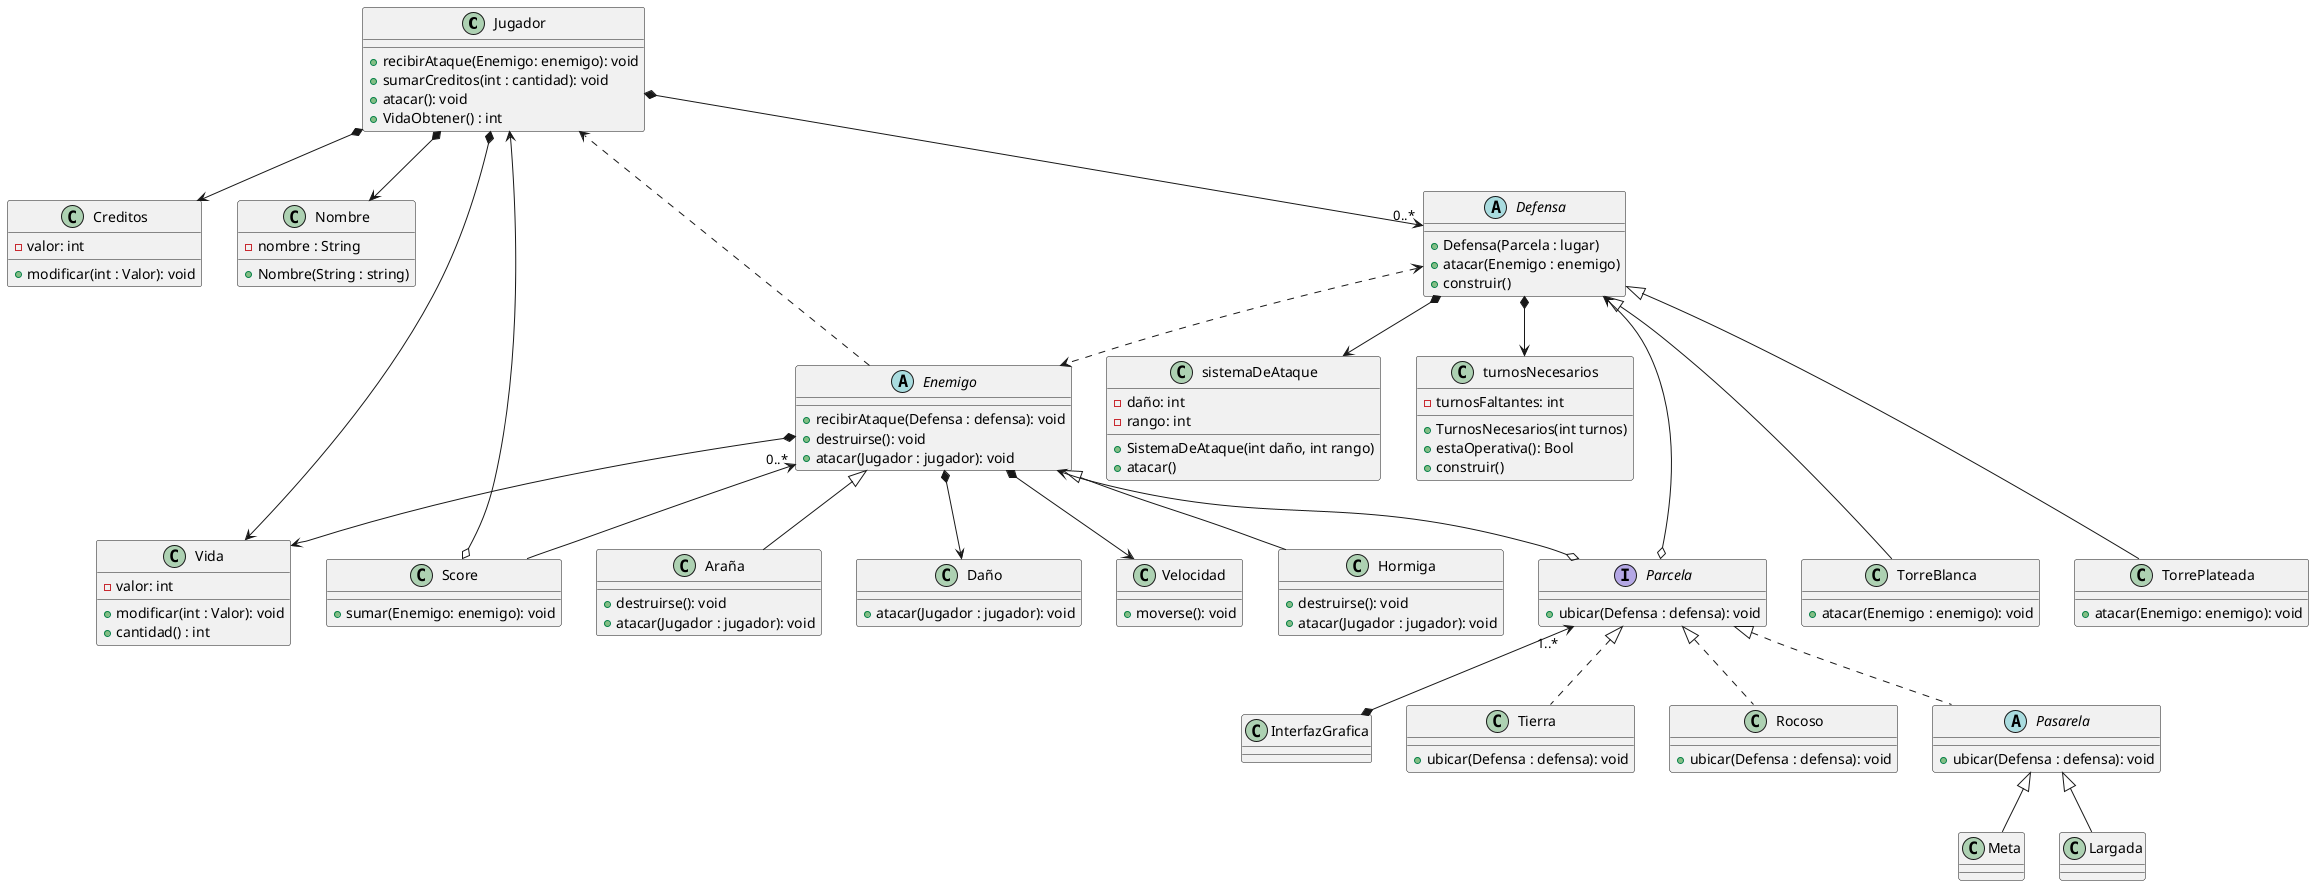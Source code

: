 @startuml
'https://plantuml.com/class-diagram

class Jugador {
    +recibirAtaque(Enemigo: enemigo): void
    +sumarCreditos(int : cantidad): void
    +atacar(): void
    +VidaObtener() : int
}

class Creditos {
    -valor: int
    +modificar(int : Valor): void
}

class Nombre {
    -nombre : String
    +Nombre(String : string)
}

class Vida {
    -valor: int
    +modificar(int : Valor): void
    +cantidad() : int
}

class Score {
    +sumar(Enemigo: enemigo): void
}

abstract class Defensa {
    +Defensa(Parcela : lugar)
    +atacar(Enemigo : enemigo)
    +construir()
}

class sistemaDeAtaque{
    -daño: int
    -rango: int
    +SistemaDeAtaque(int daño, int rango)
    +atacar()
}

class turnosNecesarios{
    -turnosFaltantes: int
    +TurnosNecesarios(int turnos)
    +estaOperativa(): Bool
    +construir()
}

class TorreBlanca{
    +atacar(Enemigo : enemigo): void
}

class TorrePlateada{
    +atacar(Enemigo: enemigo): void
}


interface Parcela {
    +ubicar(Defensa : defensa): void
}

class InterfazGrafica {}

class Tierra {
    +ubicar(Defensa : defensa): void
}

class Rocoso {
    +ubicar(Defensa : defensa): void
}

abstract class Pasarela {
    +ubicar(Defensa : defensa): void
}

class Meta {}
class Largada {}

abstract class Enemigo {
    +recibirAtaque(Defensa : defensa): void
    +destruirse(): void
    +atacar(Jugador : jugador): void
}

class Hormiga {
    +destruirse(): void
    +atacar(Jugador : jugador): void
}

class Araña {
    +destruirse(): void
    +atacar(Jugador : jugador): void
}

class Daño {
    +atacar(Jugador : jugador): void
}

class Velocidad {
    +moverse(): void
}

Jugador  *-->  Creditos
Jugador  *-->  Nombre
Jugador  *-->  Vida
Jugador  *--> "0..*" Defensa
Score  o-->  Jugador

Defensa <|--- TorreBlanca
Defensa <|--- TorrePlateada
Defensa <..> Enemigo
Defensa *--> sistemaDeAtaque
Defensa *--> turnosNecesarios

Parcela o--> Defensa
Parcela "1..*" <--*  InterfazGrafica
Parcela <|.. Tierra
Parcela <|.. Rocoso
Parcela <|.. Pasarela

Pasarela <|-- Meta
Pasarela <|-- Largada

Enemigo <|-- Hormiga
Enemigo <|-- Araña
Enemigo *--> Daño
Enemigo *--> Velocidad
Enemigo "0..*" <--  Score
Enemigo ..> Jugador
Enemigo *--> Vida
Enemigo <--o Parcela




@enduml